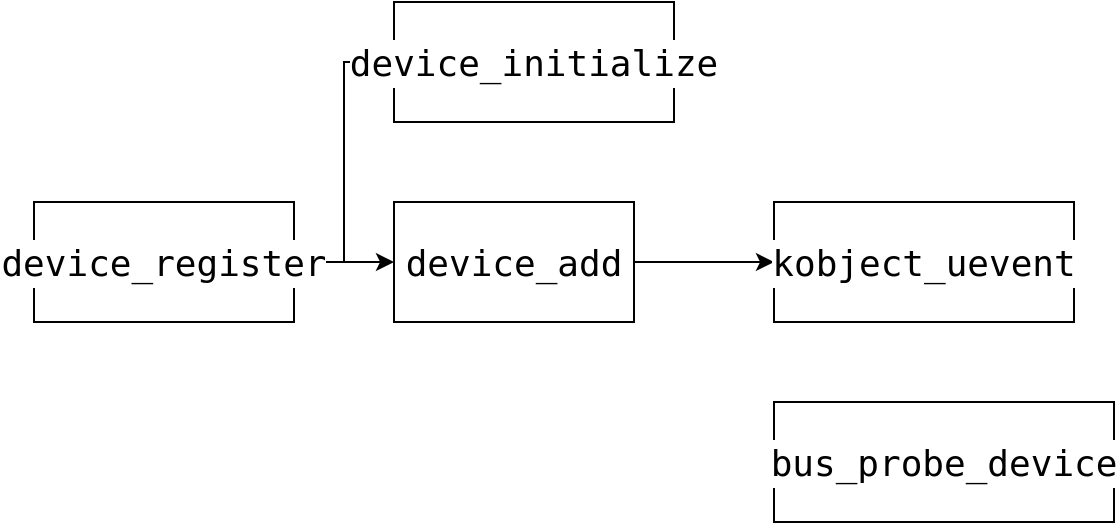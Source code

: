 <mxfile version="14.7.5" type="github">
  <diagram id="LOM54xC68HSuMUBU8-AQ" name="Page-1">
    <mxGraphModel dx="1035" dy="594" grid="1" gridSize="10" guides="1" tooltips="1" connect="1" arrows="1" fold="1" page="1" pageScale="1" pageWidth="827" pageHeight="1169" math="0" shadow="0">
      <root>
        <mxCell id="0" />
        <mxCell id="1" parent="0" />
        <mxCell id="0wlfj0eliYuSL7KErSTi-5" style="edgeStyle=orthogonalEdgeStyle;rounded=0;orthogonalLoop=1;jettySize=auto;html=1;entryX=0;entryY=0.5;entryDx=0;entryDy=0;" edge="1" parent="1" source="0wlfj0eliYuSL7KErSTi-1" target="0wlfj0eliYuSL7KErSTi-3">
          <mxGeometry relative="1" as="geometry" />
        </mxCell>
        <mxCell id="0wlfj0eliYuSL7KErSTi-6" style="edgeStyle=orthogonalEdgeStyle;rounded=0;orthogonalLoop=1;jettySize=auto;html=1;" edge="1" parent="1" source="0wlfj0eliYuSL7KErSTi-1" target="0wlfj0eliYuSL7KErSTi-4">
          <mxGeometry relative="1" as="geometry" />
        </mxCell>
        <mxCell id="0wlfj0eliYuSL7KErSTi-1" value="&lt;div style=&quot;background-color: rgb(255 , 255 , 255) ; font-family: &amp;#34;droid sans mono&amp;#34; , monospace , monospace , &amp;#34;droid sans fallback&amp;#34; ; font-size: 18px ; line-height: 24px&quot;&gt;device_register&lt;/div&gt;" style="whiteSpace=wrap;html=1;" vertex="1" parent="1">
          <mxGeometry x="20" y="270" width="130" height="60" as="geometry" />
        </mxCell>
        <mxCell id="0wlfj0eliYuSL7KErSTi-3" value="&lt;div style=&quot;background-color: rgb(255 , 255 , 255) ; font-family: &amp;#34;droid sans mono&amp;#34; , monospace , monospace , &amp;#34;droid sans fallback&amp;#34; ; font-size: 18px ; line-height: 24px&quot;&gt;device_initialize&lt;/div&gt;" style="whiteSpace=wrap;html=1;" vertex="1" parent="1">
          <mxGeometry x="200" y="170" width="140" height="60" as="geometry" />
        </mxCell>
        <mxCell id="0wlfj0eliYuSL7KErSTi-8" style="edgeStyle=orthogonalEdgeStyle;rounded=0;orthogonalLoop=1;jettySize=auto;html=1;entryX=0;entryY=0.5;entryDx=0;entryDy=0;" edge="1" parent="1" source="0wlfj0eliYuSL7KErSTi-4" target="0wlfj0eliYuSL7KErSTi-7">
          <mxGeometry relative="1" as="geometry" />
        </mxCell>
        <mxCell id="0wlfj0eliYuSL7KErSTi-4" value="&lt;div style=&quot;background-color: rgb(255 , 255 , 255) ; font-family: &amp;#34;droid sans mono&amp;#34; , monospace , monospace , &amp;#34;droid sans fallback&amp;#34; ; font-size: 18px ; line-height: 24px&quot;&gt;device_add&lt;/div&gt;" style="whiteSpace=wrap;html=1;" vertex="1" parent="1">
          <mxGeometry x="200" y="270" width="120" height="60" as="geometry" />
        </mxCell>
        <mxCell id="0wlfj0eliYuSL7KErSTi-7" value="&lt;div style=&quot;background-color: rgb(255 , 255 , 255) ; font-family: &amp;#34;droid sans mono&amp;#34; , monospace , monospace , &amp;#34;droid sans fallback&amp;#34; ; font-size: 18px ; line-height: 24px&quot;&gt;kobject_uevent&lt;/div&gt;" style="whiteSpace=wrap;html=1;" vertex="1" parent="1">
          <mxGeometry x="390" y="270" width="150" height="60" as="geometry" />
        </mxCell>
        <mxCell id="0wlfj0eliYuSL7KErSTi-9" value="&lt;div style=&quot;background-color: rgb(255 , 255 , 255) ; font-family: &amp;#34;droid sans mono&amp;#34; , monospace , monospace , &amp;#34;droid sans fallback&amp;#34; ; font-size: 18px ; line-height: 24px&quot;&gt;bus_probe_device&lt;/div&gt;" style="whiteSpace=wrap;html=1;" vertex="1" parent="1">
          <mxGeometry x="390" y="370" width="170" height="60" as="geometry" />
        </mxCell>
      </root>
    </mxGraphModel>
  </diagram>
</mxfile>
